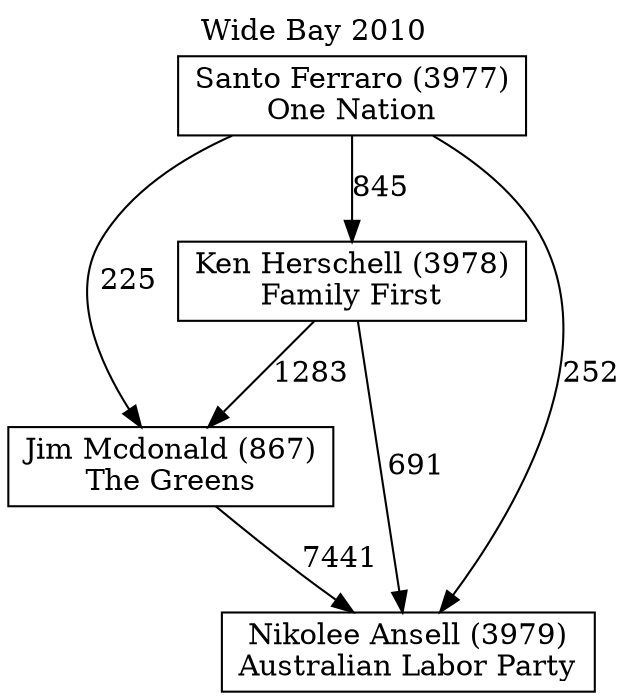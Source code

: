 // House preference flow
digraph "Nikolee Ansell (3979)_Wide Bay_2010" {
	graph [label="Wide Bay 2010" labelloc=t mclimit=10]
	node [shape=box]
	"Jim Mcdonald (867)" [label="Jim Mcdonald (867)
The Greens"]
	"Ken Herschell (3978)" [label="Ken Herschell (3978)
Family First"]
	"Nikolee Ansell (3979)" [label="Nikolee Ansell (3979)
Australian Labor Party"]
	"Santo Ferraro (3977)" [label="Santo Ferraro (3977)
One Nation"]
	"Jim Mcdonald (867)" -> "Nikolee Ansell (3979)" [label=7441]
	"Ken Herschell (3978)" -> "Jim Mcdonald (867)" [label=1283]
	"Ken Herschell (3978)" -> "Nikolee Ansell (3979)" [label=691]
	"Santo Ferraro (3977)" -> "Jim Mcdonald (867)" [label=225]
	"Santo Ferraro (3977)" -> "Ken Herschell (3978)" [label=845]
	"Santo Ferraro (3977)" -> "Nikolee Ansell (3979)" [label=252]
}
